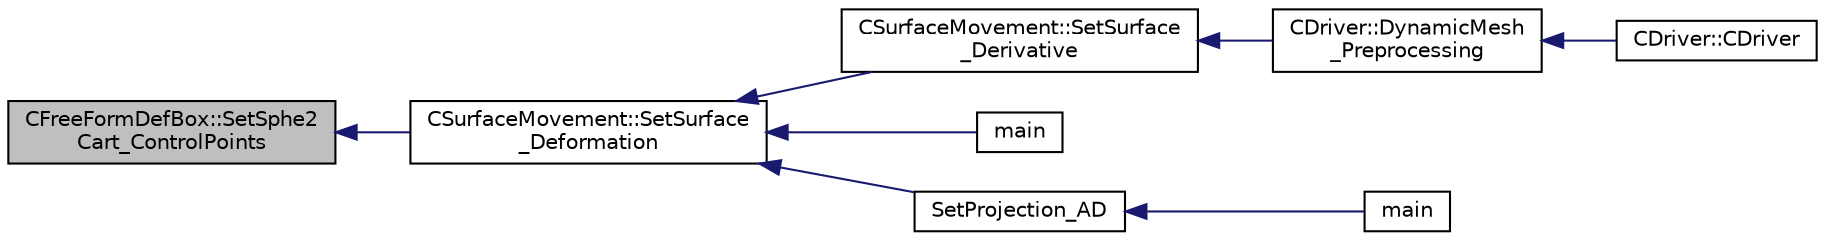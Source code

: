 digraph "CFreeFormDefBox::SetSphe2Cart_ControlPoints"
{
  edge [fontname="Helvetica",fontsize="10",labelfontname="Helvetica",labelfontsize="10"];
  node [fontname="Helvetica",fontsize="10",shape=record];
  rankdir="LR";
  Node981 [label="CFreeFormDefBox::SetSphe2\lCart_ControlPoints",height=0.2,width=0.4,color="black", fillcolor="grey75", style="filled", fontcolor="black"];
  Node981 -> Node982 [dir="back",color="midnightblue",fontsize="10",style="solid",fontname="Helvetica"];
  Node982 [label="CSurfaceMovement::SetSurface\l_Deformation",height=0.2,width=0.4,color="black", fillcolor="white", style="filled",URL="$class_c_surface_movement.html#a23bec9fbe1bcd7f6117100de93381ac3",tooltip="Set the surface/boundary deformation. "];
  Node982 -> Node983 [dir="back",color="midnightblue",fontsize="10",style="solid",fontname="Helvetica"];
  Node983 [label="CSurfaceMovement::SetSurface\l_Derivative",height=0.2,width=0.4,color="black", fillcolor="white", style="filled",URL="$class_c_surface_movement.html#af6aac73d04565bf6e9b81305b66e97e7",tooltip="Set derivatives of the surface/boundary deformation. "];
  Node983 -> Node984 [dir="back",color="midnightblue",fontsize="10",style="solid",fontname="Helvetica"];
  Node984 [label="CDriver::DynamicMesh\l_Preprocessing",height=0.2,width=0.4,color="black", fillcolor="white", style="filled",URL="$class_c_driver.html#af585d91d9c08dbddcc2b3e67dd5f5af9",tooltip="GridMovement_Preprocessing. "];
  Node984 -> Node985 [dir="back",color="midnightblue",fontsize="10",style="solid",fontname="Helvetica"];
  Node985 [label="CDriver::CDriver",height=0.2,width=0.4,color="black", fillcolor="white", style="filled",URL="$class_c_driver.html#a3fca4a013a6efa9bbb38fe78a86b5f3d",tooltip="Constructor of the class. "];
  Node982 -> Node986 [dir="back",color="midnightblue",fontsize="10",style="solid",fontname="Helvetica"];
  Node986 [label="main",height=0.2,width=0.4,color="black", fillcolor="white", style="filled",URL="$_s_u2___d_e_f_8cpp.html#a0ddf1224851353fc92bfbff6f499fa97"];
  Node982 -> Node987 [dir="back",color="midnightblue",fontsize="10",style="solid",fontname="Helvetica"];
  Node987 [label="SetProjection_AD",height=0.2,width=0.4,color="black", fillcolor="white", style="filled",URL="$_s_u2___d_o_t_8cpp.html#a3fceed882e8eb3d6796c8e8396af7d87",tooltip="Projection of the surface sensitivity using algorithmic differentiation (AD). "];
  Node987 -> Node988 [dir="back",color="midnightblue",fontsize="10",style="solid",fontname="Helvetica"];
  Node988 [label="main",height=0.2,width=0.4,color="black", fillcolor="white", style="filled",URL="$_s_u2___d_o_t_8cpp.html#a0ddf1224851353fc92bfbff6f499fa97"];
}
